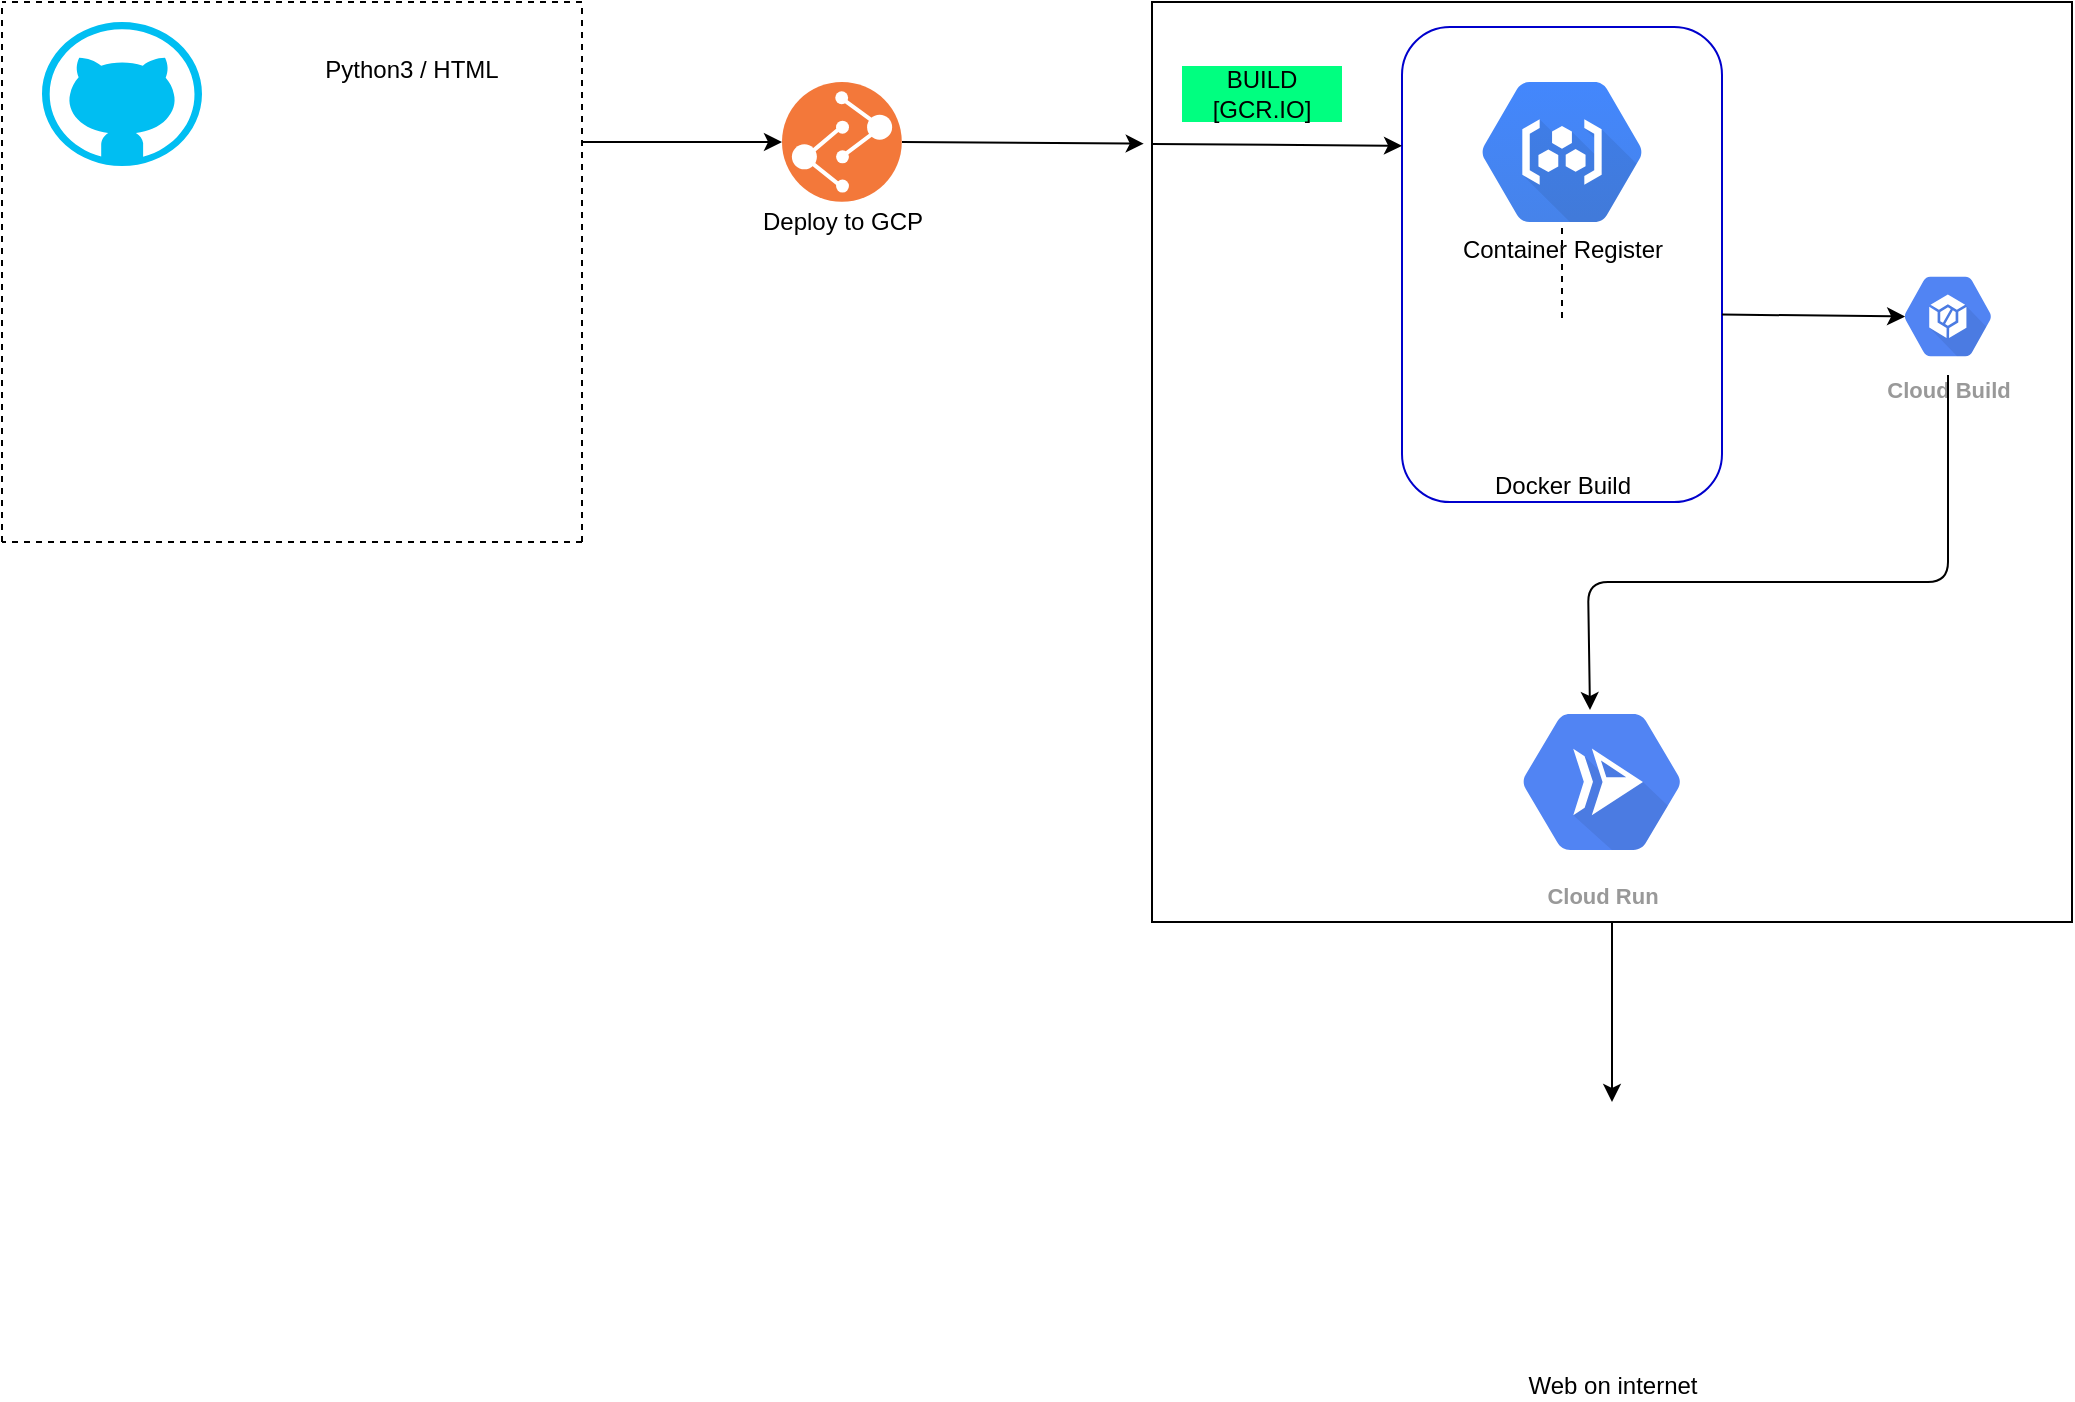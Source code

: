 <mxfile version="13.5.4" type="device"><diagram id="EjJYDLSV9XFof-tAEnRk" name="Page-1"><mxGraphModel dx="2272" dy="772" grid="1" gridSize="10" guides="1" tooltips="1" connect="1" arrows="1" fold="1" page="1" pageScale="1" pageWidth="850" pageHeight="1100" math="0" shadow="0"><root><mxCell id="0"/><mxCell id="1" parent="0"/><mxCell id="HZPcw3k5yMHCah8m_Nfg-93" value="" style="edgeStyle=orthogonalEdgeStyle;rounded=0;orthogonalLoop=1;jettySize=auto;html=1;" edge="1" parent="1" source="HZPcw3k5yMHCah8m_Nfg-45" target="HZPcw3k5yMHCah8m_Nfg-10"><mxGeometry relative="1" as="geometry"/></mxCell><mxCell id="HZPcw3k5yMHCah8m_Nfg-45" value="" style="whiteSpace=wrap;html=1;aspect=fixed;" vertex="1" parent="1"><mxGeometry x="305" y="10" width="460" height="460" as="geometry"/></mxCell><mxCell id="HZPcw3k5yMHCah8m_Nfg-2" value="" style="shape=image;html=1;verticalAlign=top;verticalLabelPosition=bottom;labelBackgroundColor=#ffffff;imageAspect=0;aspect=fixed;image=https://cdn1.iconfinder.com/data/icons/hawcons/32/699585-icon-76-document-file-html-128.png" vertex="1" parent="1"><mxGeometry x="-160" y="68.5" width="128" height="128" as="geometry"/></mxCell><mxCell id="HZPcw3k5yMHCah8m_Nfg-1" value="" style="shape=image;html=1;verticalAlign=top;verticalLabelPosition=bottom;labelBackgroundColor=#ffffff;imageAspect=0;aspect=fixed;image=https://cdn2.iconfinder.com/data/icons/oxygen/128x128/mimetypes/application-x-python.png" vertex="1" parent="1"><mxGeometry x="-220" y="110" width="128" height="128" as="geometry"/></mxCell><mxCell id="HZPcw3k5yMHCah8m_Nfg-5" value="Cloud Run" style="html=1;fillColor=#5184F3;strokeColor=none;verticalAlign=top;labelPosition=center;verticalLabelPosition=bottom;align=center;spacingTop=-6;fontSize=11;fontStyle=1;fontColor=#999999;shape=mxgraph.gcp2.hexIcon;prIcon=cloud_run" vertex="1" parent="1"><mxGeometry x="470" y="350" width="120" height="100" as="geometry"/></mxCell><mxCell id="HZPcw3k5yMHCah8m_Nfg-10" value="Web on internet" style="shape=image;html=1;verticalAlign=top;verticalLabelPosition=bottom;labelBackgroundColor=#ffffff;imageAspect=0;aspect=fixed;image=https://cdn4.iconfinder.com/data/icons/VistaICO_Toolbar-Icons/128/Web-page.png" vertex="1" parent="1"><mxGeometry x="471" y="560" width="128" height="128" as="geometry"/></mxCell><mxCell id="HZPcw3k5yMHCah8m_Nfg-13" value="" style="endArrow=none;dashed=1;html=1;" edge="1" parent="1"><mxGeometry width="50" height="50" relative="1" as="geometry"><mxPoint x="-270" y="280" as="sourcePoint"/><mxPoint x="-270" y="10" as="targetPoint"/></mxGeometry></mxCell><mxCell id="HZPcw3k5yMHCah8m_Nfg-15" value="" style="endArrow=none;dashed=1;html=1;" edge="1" parent="1"><mxGeometry width="50" height="50" relative="1" as="geometry"><mxPoint x="20" y="280" as="sourcePoint"/><mxPoint x="-270" y="280" as="targetPoint"/></mxGeometry></mxCell><mxCell id="HZPcw3k5yMHCah8m_Nfg-17" value="Python3 / HTML" style="text;html=1;strokeColor=none;fillColor=none;align=center;verticalAlign=middle;whiteSpace=wrap;rounded=0;" vertex="1" parent="1"><mxGeometry x="-130" y="18.5" width="130" height="50" as="geometry"/></mxCell><mxCell id="HZPcw3k5yMHCah8m_Nfg-24" value="" style="endArrow=none;dashed=1;html=1;" edge="1" parent="1"><mxGeometry width="50" height="50" relative="1" as="geometry"><mxPoint x="20" y="10" as="sourcePoint"/><mxPoint x="-270" y="10" as="targetPoint"/></mxGeometry></mxCell><mxCell id="HZPcw3k5yMHCah8m_Nfg-36" value="" style="aspect=fixed;perimeter=ellipsePerimeter;html=1;align=center;shadow=0;dashed=0;fontColor=#4277BB;labelBackgroundColor=#ffffff;fontSize=12;spacingTop=3;image;image=img/lib/ibm/devops/build_test.svg;" vertex="1" parent="1"><mxGeometry x="120" y="50" width="60" height="60" as="geometry"/></mxCell><mxCell id="HZPcw3k5yMHCah8m_Nfg-42" value="" style="verticalLabelPosition=bottom;html=1;verticalAlign=top;align=center;strokeColor=none;fillColor=#00BEF2;shape=mxgraph.azure.github_code;pointerEvents=1;" vertex="1" parent="1"><mxGeometry x="-250" y="20" width="80" height="72" as="geometry"/></mxCell><mxCell id="HZPcw3k5yMHCah8m_Nfg-44" value="" style="endArrow=none;dashed=1;html=1;" edge="1" parent="1"><mxGeometry width="50" height="50" relative="1" as="geometry"><mxPoint x="20" y="280" as="sourcePoint"/><mxPoint x="20" y="10" as="targetPoint"/><Array as="points"><mxPoint x="20" y="140"/></Array></mxGeometry></mxCell><mxCell id="HZPcw3k5yMHCah8m_Nfg-60" value="" style="endArrow=classic;html=1;entryX=0;entryY=0.5;entryDx=0;entryDy=0;" edge="1" parent="1" target="HZPcw3k5yMHCah8m_Nfg-36"><mxGeometry width="50" height="50" relative="1" as="geometry"><mxPoint x="20" y="80" as="sourcePoint"/><mxPoint x="110" y="80" as="targetPoint"/></mxGeometry></mxCell><mxCell id="HZPcw3k5yMHCah8m_Nfg-61" value="" style="endArrow=classic;html=1;entryX=-0.009;entryY=0.154;entryDx=0;entryDy=0;entryPerimeter=0;exitX=1;exitY=0.5;exitDx=0;exitDy=0;" edge="1" parent="1" source="HZPcw3k5yMHCah8m_Nfg-36" target="HZPcw3k5yMHCah8m_Nfg-45"><mxGeometry width="50" height="50" relative="1" as="geometry"><mxPoint x="170" y="79.5" as="sourcePoint"/><mxPoint x="280" y="80" as="targetPoint"/></mxGeometry></mxCell><mxCell id="HZPcw3k5yMHCah8m_Nfg-62" value="Deploy to GCP" style="text;html=1;align=center;verticalAlign=middle;resizable=0;points=[];autosize=1;" vertex="1" parent="1"><mxGeometry x="100" y="110" width="100" height="20" as="geometry"/></mxCell><mxCell id="HZPcw3k5yMHCah8m_Nfg-67" value="BUILD [GCR.IO]" style="text;html=1;strokeColor=none;fillColor=#00FF80;align=center;verticalAlign=middle;whiteSpace=wrap;rounded=0;" vertex="1" parent="1"><mxGeometry x="320" y="42" width="80" height="28" as="geometry"/></mxCell><mxCell id="HZPcw3k5yMHCah8m_Nfg-73" value="Cloud Build" style="html=1;fillColor=#5184F3;strokeColor=none;verticalAlign=top;labelPosition=center;verticalLabelPosition=bottom;align=center;spacingTop=-6;fontSize=11;fontStyle=1;fontColor=#999999;shape=mxgraph.gcp2.hexIcon;prIcon=container_builder" vertex="1" parent="1"><mxGeometry x="670" y="138" width="66" height="58.5" as="geometry"/></mxCell><mxCell id="HZPcw3k5yMHCah8m_Nfg-81" value="" style="rounded=1;whiteSpace=wrap;html=1;strokeColor=#0000CC;fillColor=#FFFFFF;" vertex="1" parent="1"><mxGeometry x="430" y="22.5" width="160" height="237.5" as="geometry"/></mxCell><mxCell id="HZPcw3k5yMHCah8m_Nfg-4" value="Container Register&lt;br&gt;" style="shape=mxgraph.gcp.compute.container_registry;html=1;fillColor=#4387FD;gradientColor=#4683EA;strokeColor=none;verticalLabelPosition=bottom;verticalAlign=top;align=center;" vertex="1" parent="1"><mxGeometry x="470" y="50" width="80" height="70" as="geometry"/></mxCell><mxCell id="HZPcw3k5yMHCah8m_Nfg-3" value="Docker Build" style="shape=image;html=1;verticalAlign=top;verticalLabelPosition=bottom;labelBackgroundColor=#ffffff;imageAspect=0;aspect=fixed;image=https://cdn3.iconfinder.com/data/icons/social-media-2169/24/social_media_social_media_logo_docker-128.png" vertex="1" parent="1"><mxGeometry x="475" y="168" width="70" height="70" as="geometry"/></mxCell><mxCell id="HZPcw3k5yMHCah8m_Nfg-87" value="" style="endArrow=classic;html=1;entryX=0;entryY=0.25;entryDx=0;entryDy=0;" edge="1" parent="1" target="HZPcw3k5yMHCah8m_Nfg-81"><mxGeometry width="50" height="50" relative="1" as="geometry"><mxPoint x="305" y="81" as="sourcePoint"/><mxPoint x="355" y="31" as="targetPoint"/></mxGeometry></mxCell><mxCell id="HZPcw3k5yMHCah8m_Nfg-90" value="" style="endArrow=classic;html=1;entryX=0.175;entryY=0.5;entryDx=0;entryDy=0;entryPerimeter=0;" edge="1" parent="1" target="HZPcw3k5yMHCah8m_Nfg-73"><mxGeometry width="50" height="50" relative="1" as="geometry"><mxPoint x="590" y="166.25" as="sourcePoint"/><mxPoint x="640" y="116.25" as="targetPoint"/></mxGeometry></mxCell><mxCell id="HZPcw3k5yMHCah8m_Nfg-91" value="" style="endArrow=classic;html=1;entryX=0.45;entryY=0.14;entryDx=0;entryDy=0;entryPerimeter=0;" edge="1" parent="1" source="HZPcw3k5yMHCah8m_Nfg-73" target="HZPcw3k5yMHCah8m_Nfg-5"><mxGeometry width="50" height="50" relative="1" as="geometry"><mxPoint x="686" y="300" as="sourcePoint"/><mxPoint x="736" y="250" as="targetPoint"/><Array as="points"><mxPoint x="703" y="300"/><mxPoint x="523" y="300"/></Array></mxGeometry></mxCell><mxCell id="HZPcw3k5yMHCah8m_Nfg-92" value="" style="endArrow=none;dashed=1;html=1;" edge="1" parent="1" source="HZPcw3k5yMHCah8m_Nfg-3"><mxGeometry width="50" height="50" relative="1" as="geometry"><mxPoint x="460" y="170" as="sourcePoint"/><mxPoint x="510" y="120" as="targetPoint"/></mxGeometry></mxCell></root></mxGraphModel></diagram></mxfile>